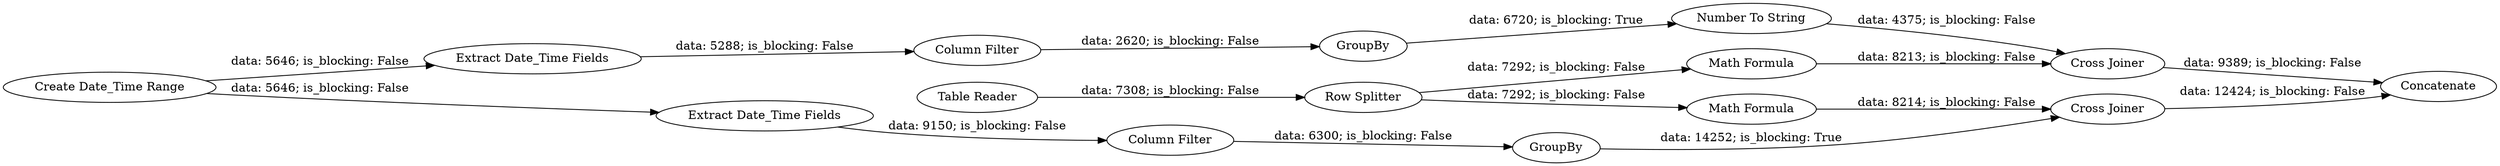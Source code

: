 digraph {
	"-2517564261553726363_1" [label="Table Reader"]
	"-2517564261553726363_21" [label="Number To String"]
	"-2517564261553726363_15" [label="Extract Date_Time Fields"]
	"-2517564261553726363_18" [label="Column Filter"]
	"-2517564261553726363_19" [label=GroupBy]
	"-2517564261553726363_8" [label="Math Formula"]
	"-2517564261553726363_4" [label="Math Formula"]
	"-2517564261553726363_9" [label="Cross Joiner"]
	"-2517564261553726363_20" [label=GroupBy]
	"-2517564261553726363_10" [label=Concatenate]
	"-2517564261553726363_11" [label="Create Date_Time Range"]
	"-2517564261553726363_14" [label="Extract Date_Time Fields"]
	"-2517564261553726363_5" [label="Cross Joiner"]
	"-2517564261553726363_16" [label="Column Filter"]
	"-2517564261553726363_6" [label="Row Splitter"]
	"-2517564261553726363_6" -> "-2517564261553726363_4" [label="data: 7292; is_blocking: False"]
	"-2517564261553726363_19" -> "-2517564261553726363_5" [label="data: 14252; is_blocking: True"]
	"-2517564261553726363_20" -> "-2517564261553726363_21" [label="data: 6720; is_blocking: True"]
	"-2517564261553726363_4" -> "-2517564261553726363_5" [label="data: 8214; is_blocking: False"]
	"-2517564261553726363_6" -> "-2517564261553726363_8" [label="data: 7292; is_blocking: False"]
	"-2517564261553726363_15" -> "-2517564261553726363_18" [label="data: 5288; is_blocking: False"]
	"-2517564261553726363_14" -> "-2517564261553726363_16" [label="data: 9150; is_blocking: False"]
	"-2517564261553726363_16" -> "-2517564261553726363_19" [label="data: 6300; is_blocking: False"]
	"-2517564261553726363_1" -> "-2517564261553726363_6" [label="data: 7308; is_blocking: False"]
	"-2517564261553726363_11" -> "-2517564261553726363_15" [label="data: 5646; is_blocking: False"]
	"-2517564261553726363_11" -> "-2517564261553726363_14" [label="data: 5646; is_blocking: False"]
	"-2517564261553726363_5" -> "-2517564261553726363_10" [label="data: 12424; is_blocking: False"]
	"-2517564261553726363_9" -> "-2517564261553726363_10" [label="data: 9389; is_blocking: False"]
	"-2517564261553726363_8" -> "-2517564261553726363_9" [label="data: 8213; is_blocking: False"]
	"-2517564261553726363_18" -> "-2517564261553726363_20" [label="data: 2620; is_blocking: False"]
	"-2517564261553726363_21" -> "-2517564261553726363_9" [label="data: 4375; is_blocking: False"]
	rankdir=LR
}
